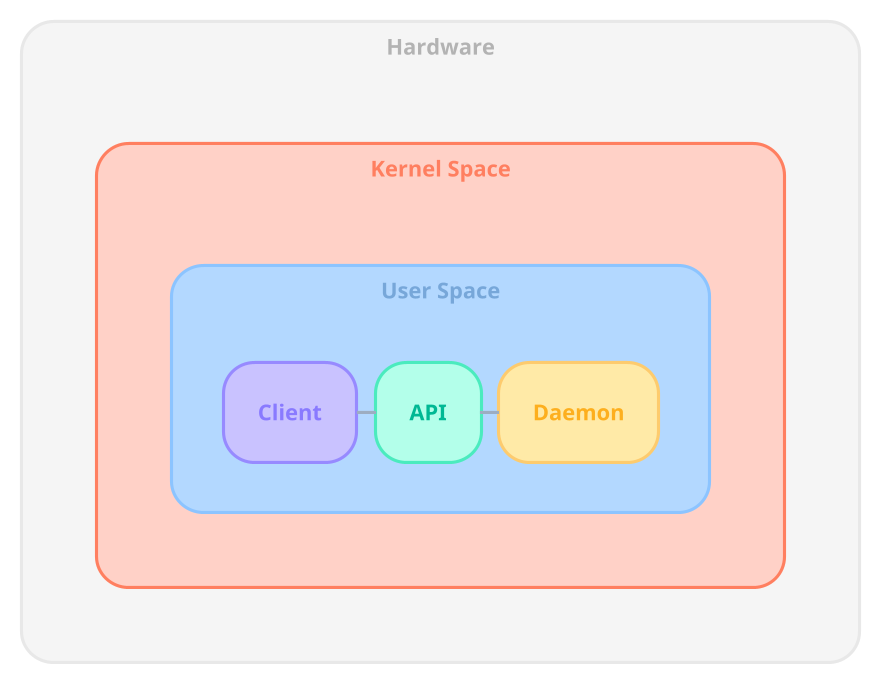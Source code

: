 @startuml docker_real_stack

!pragma teoz true
hide stereotype
skinparam dpi 300
skinparam linetype ortho
skinparam defaultFontSize 10
skinparam shadowing false
skinparam backgroundColor transparent

skinparam defaultFontName        "Verdana"
skinparam ParticipantPadding     10
skinparam BoxPadding             10
skinparam Padding                1

skinparam nodesep 5
skinparam ranksep 5

skinparam RoundCorner 20
skinparam ArrowColor #9DADC1
skinparam ArrowThickness 1
skinParam ArrowFontSize 5

skinparam defaultTextAlignment right

skinparam rectangle<<Default>> {
  BackgroundColor #F5F5F5

  BorderColor #E8E8E8
  BorderThickness 1

  FontColor #B3B3B3
  FontSize 7
  FontStyle bold
}

skinparam rectangle<<Red>> {
  BackgroundColor #FFD1C7

  BorderColor #FF7F60
  BorderThickness 1


  FontColor #FF7F60
  FontSize 7
  FontStyle bold
}

skinparam rectangle<<Blue>> {
  BackgroundColor #B3D8FF

  BorderColor #8CC4FF
  BorderThickness 1

  FontColor #77A7D9
  FontSize 7
  FontStyle bold
}

skinparam rectangle<<Green>> {
  BackgroundColor #B3FFEA
  
  BorderColor #4BEBBE
  BorderThickness 1

  FontColor #00b894
  FontSize 7
  FontStyle bold
}

skinparam rectangle<<Yellow>> {
  BackgroundColor #ffeaa7

  BorderColor #fdcb6e

  BorderThickness 1

  FontStyle Bold
  FontColor #FDAF1E
  FontSize 7
}

skinparam rectangle<<Purple>> {
  BackgroundColor #C9C2FF

  BorderColor #978AFF

  BorderThickness 1

  FontStyle Bold
  FontColor #897AFF
  FontSize 7
}

rectangle "Hardware" <<Default>> {
  rectangle "Kernel Space" <<Red>> {
    rectangle "User Space" <<Blue>> {
      
      rectangle "Client" <<Purple>>  as Client
      rectangle "API" <<Green>> as API
      rectangle "Daemon" <<Yellow>> as Daemon

      Client -right- API
      API -right- Daemon
    }
  }
}
@enduml